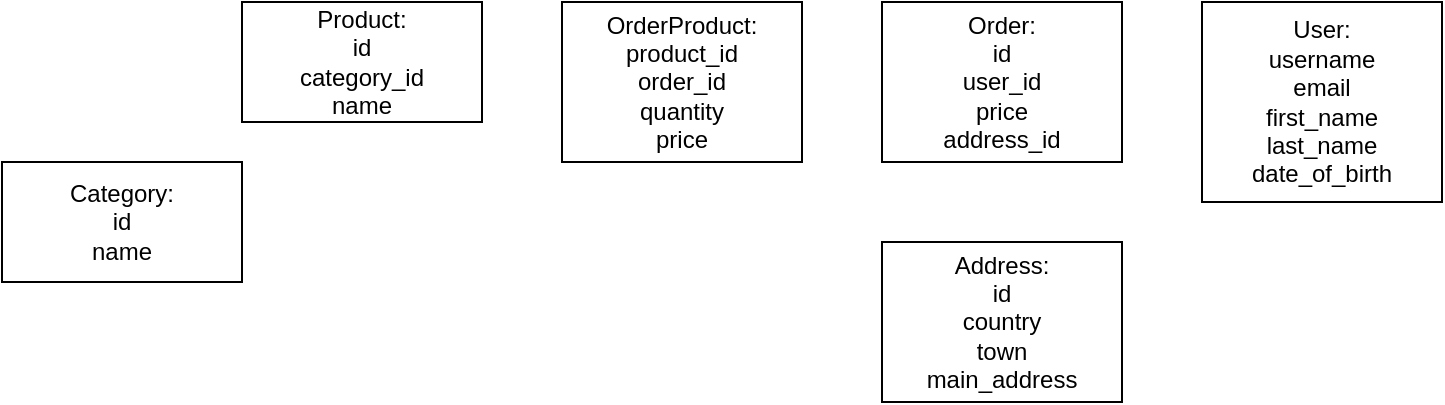 <mxfile version="19.0.0" type="device"><diagram id="1Byp014hKoHFZooOaC6n" name="Page-1"><mxGraphModel dx="1186" dy="719" grid="1" gridSize="10" guides="1" tooltips="1" connect="1" arrows="1" fold="1" page="1" pageScale="1" pageWidth="850" pageHeight="1100" math="0" shadow="0"><root><mxCell id="0"/><mxCell id="1" parent="0"/><mxCell id="OCkT8j17rHhnr57IBW8z-3" value="Order:&lt;br&gt;id&lt;br&gt;user_id&lt;br&gt;price&lt;br&gt;address_id" style="rounded=0;whiteSpace=wrap;html=1;" vertex="1" parent="1"><mxGeometry x="480" y="80" width="120" height="80" as="geometry"/></mxCell><mxCell id="OCkT8j17rHhnr57IBW8z-4" value="Product:&lt;br&gt;id&lt;br&gt;category_id&lt;br&gt;name" style="rounded=0;whiteSpace=wrap;html=1;" vertex="1" parent="1"><mxGeometry x="160" y="80" width="120" height="60" as="geometry"/></mxCell><mxCell id="OCkT8j17rHhnr57IBW8z-5" value="Category:&lt;br&gt;id&lt;br&gt;name" style="rounded=0;whiteSpace=wrap;html=1;" vertex="1" parent="1"><mxGeometry x="40" y="160" width="120" height="60" as="geometry"/></mxCell><mxCell id="OCkT8j17rHhnr57IBW8z-6" value="User:&lt;br&gt;username&lt;br&gt;email&lt;br&gt;first_name&lt;br&gt;last_name&lt;br&gt;date_of_birth" style="rounded=0;whiteSpace=wrap;html=1;" vertex="1" parent="1"><mxGeometry x="640" y="80" width="120" height="100" as="geometry"/></mxCell><mxCell id="OCkT8j17rHhnr57IBW8z-7" value="OrderProduct:&lt;br&gt;product_id&lt;br&gt;order_id&lt;br&gt;quantity&lt;br&gt;price" style="rounded=0;whiteSpace=wrap;html=1;" vertex="1" parent="1"><mxGeometry x="320" y="80" width="120" height="80" as="geometry"/></mxCell><mxCell id="OCkT8j17rHhnr57IBW8z-8" value="Address:&lt;br&gt;id&lt;br&gt;country&lt;br&gt;town&lt;br&gt;main_address" style="rounded=0;whiteSpace=wrap;html=1;" vertex="1" parent="1"><mxGeometry x="480" y="200" width="120" height="80" as="geometry"/></mxCell></root></mxGraphModel></diagram></mxfile>